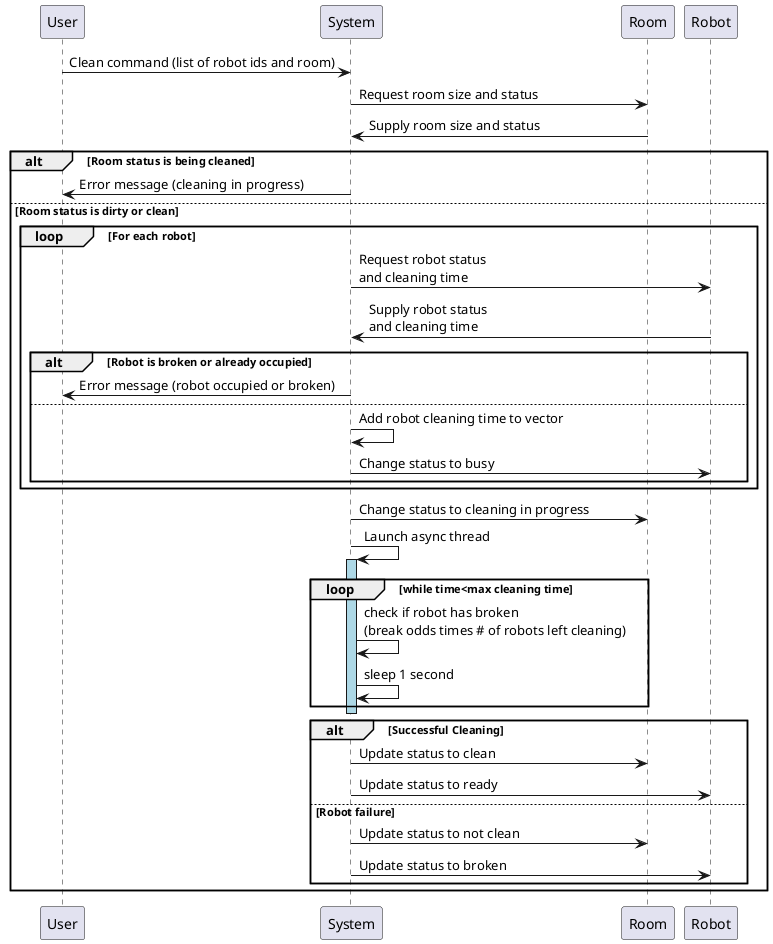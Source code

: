 @startuml
User -> System : Clean command (list of robot ids and room)
System -> Room : Request room size and status
Room -> System : Supply room size and status
alt Room status is being cleaned 
    System -> User : Error message (cleaning in progress)
else Room status is dirty or clean
    loop For each robot
    System -> Robot : Request robot status\nand cleaning time 
    Robot -> System : Supply robot status\nand cleaning time
    alt Robot is broken or already occupied
        System -> User : Error message (robot occupied or broken)
    else
        System -> System : Add robot cleaning time to vector
        System -> Robot : Change status to busy
    end
    end
    System -> Room : Change status to cleaning in progress
    System -> System : Launch async thread
    loop while time<max cleaning time
        activate System #LightBlue
        System -> System : check if robot has broken\n(break odds times # of robots left cleaning)
        System -> System : sleep 1 second
    end
    deactivate System
    alt Successful Cleaning
        System -> Room : Update status to clean
        System -> Robot : Update status to ready
    else Robot failure
        System -> Room : Update status to not clean
        System -> Robot : Update status to broken
    end
end

@enduml